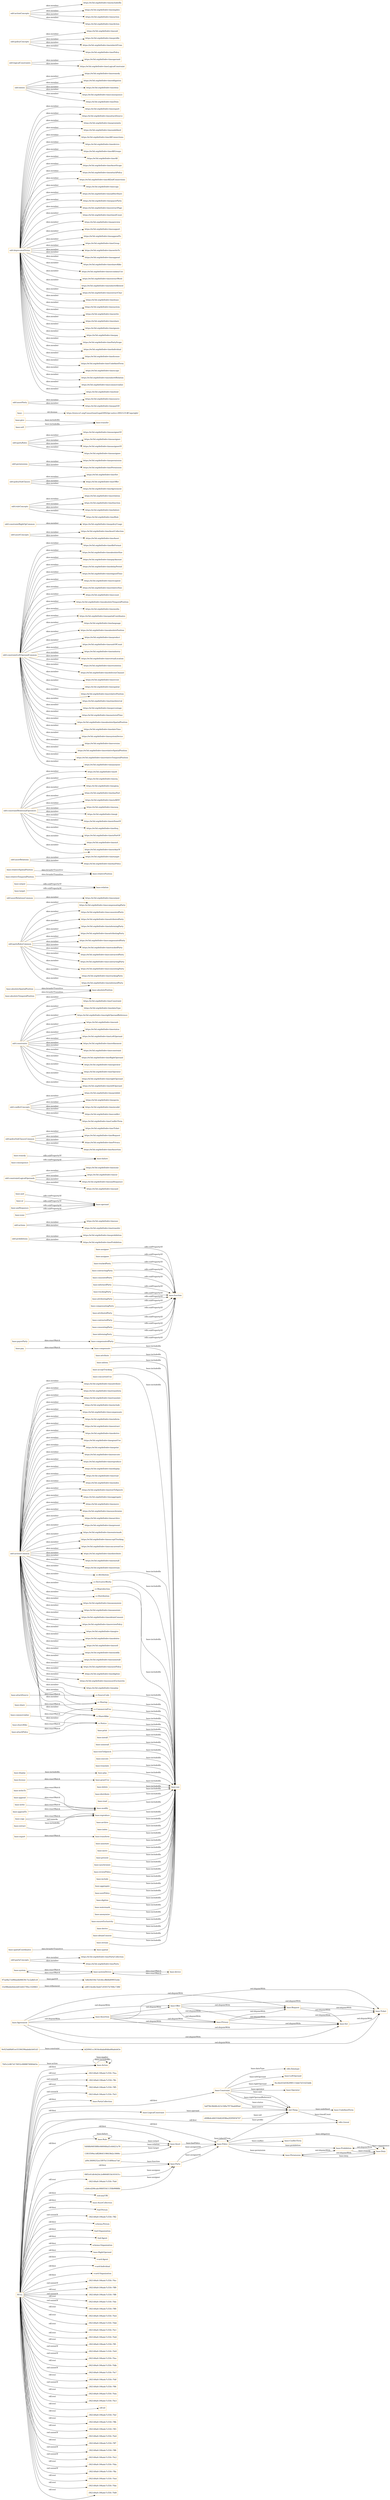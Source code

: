 digraph ar2dtool_diagram { 
rankdir=LR;
size="1501"
node [shape = rectangle, color="orange"]; "base:PartyCollection" "base:Constraint" "xsd:anyURI" "9e025dd0b81ee5536439babddcfe61d3" "base:Permission" "base:Privacy" "base:Prohibition" "54f48b94938f8c646048ad3c44421a78" "base:Asset" "base:Rule" "1381f599a1dff28645198438d2c5666c" "rdfs:Datatype" "base:AssetCollection" "08f5c61dfc6d24c2e8664853b161631c" "base:Assertion" "base:Agreement" "base:LeftOperand" "base:ConflictTerm" "foaf:Person" "base:Duty" "base:LogicalConstraint" "33e98bdde6deeb81b4437f0ec1f20663" "base:Set" "9ec4dc61b036299f111bbb7d31425ddb" "base:Action" "5d6e9d104c7efc44ccffbf4d09955ebb" "ed8514ed4e5bdd7c05937b70f4c73f6f" "base:Policy" "schema:Person" "base:Party" "foaf:Organization" "e2b6cd206cabc9f405541135fb9988fb" "97aefba7cb96da4b06639c7ec2a8d1c8" "foaf:Agent" "a09c3f499252ec5f97b1314f0feee7a6" "7fd5c2c867d176052cf688876f40dd3a" "base:UndefinedTerm" "schema:Organization" "base:Offer" "base:Operator" "base:Ticket" "bf20941cc3616e4dabd0dba48adeb43e" "base:RightOperand" "base:Request" "vcard:Agent" "vcard:Individual" "vcard:Organization" ; /*classes style*/
	"base:system" -> "base:systemDevice" [ label = "skos:exactMatch" ];
	"odrl:partyConcepts" -> "https://w3id.org/def/odre-timePartyCollection" [ label = "skos:member" ];
	"odrl:partyConcepts" -> "https://w3id.org/def/odre-timeParty" [ label = "skos:member" ];
	"base:spatialCoordinates" -> "base:spatial" [ label = "skos:broaderTransitive" ];
	"base:pay" -> "base:compensate" [ label = "skos:exactMatch" ];
	"base:compensatedParty" -> "base:function" [ label = "rdfs:subPropertyOf" ];
	"base:attribute" -> "base:use" [ label = "base:includedIn" ];
	"base:assigner" -> "base:function" [ label = "rdfs:subPropertyOf" ];
	"base:inform" -> "base:use" [ label = "base:includedIn" ];
	"base:acceptTracking" -> "base:use" [ label = "base:includedIn" ];
	"odrl:prohibitions" -> "https://w3id.org/def/odre-timeprohibition" [ label = "skos:member" ];
	"odrl:prohibitions" -> "https://w3id.org/def/odre-timeProhibition" [ label = "skos:member" ];
	"base:concurrentUse" -> "base:use" [ label = "base:includedIn" ];
	"base:assignee" -> "base:function" [ label = "rdfs:subPropertyOf" ];
	"cc:Attribution" -> "base:use" [ label = "base:includedIn" ];
	"base:Duty" -> "base:Prohibition" [ label = "owl:disjointWith" ];
	"base:Duty" -> "base:Permission" [ label = "owl:disjointWith" ];
	"base:trackedParty" -> "base:function" [ label = "rdfs:subPropertyOf" ];
	"odrl:actions" -> "https://w3id.org/def/odre-timeuse" [ label = "skos:member" ];
	"odrl:actions" -> "https://w3id.org/def/odre-timetransfer" [ label = "skos:member" ];
	"base:contractingParty" -> "base:function" [ label = "rdfs:subPropertyOf" ];
	"base:print" -> "base:use" [ label = "base:includedIn" ];
	"cc:SourceCode" -> "base:use" [ label = "base:includedIn" ];
	"base:install" -> "base:use" [ label = "base:includedIn" ];
	"base:uninstall" -> "base:use" [ label = "base:includedIn" ];
	"base:textToSpeech" -> "base:use" [ label = "base:includedIn" ];
	"base:execute" -> "base:use" [ label = "base:includedIn" ];
	"base:and" -> "base:operand" [ label = "rdfs:subPropertyOf" ];
	"base:device" -> "base:systemDevice" [ label = "skos:exactMatch" ];
	"odrl:constraintLogicalOperands" -> "https://w3id.org/def/odre-timexone" [ label = "skos:member" ];
	"odrl:constraintLogicalOperands" -> "https://w3id.org/def/odre-timeor" [ label = "skos:member" ];
	"odrl:constraintLogicalOperands" -> "https://w3id.org/def/odre-timeandSequence" [ label = "skos:member" ];
	"odrl:constraintLogicalOperands" -> "https://w3id.org/def/odre-timeand" [ label = "skos:member" ];
	"base:translate" -> "base:use" [ label = "base:includedIn" ];
	"base:play" -> "base:use" [ label = "base:includedIn" ];
	"base:license" -> "base:grantUse" [ label = "skos:exactMatch" ];
	"base:remedy" -> "base:failure" [ label = "rdfs:subPropertyOf" ];
	"odrl:policySubClassesCommon" -> "https://w3id.org/def/odre-timeTicket" [ label = "skos:member" ];
	"odrl:policySubClassesCommon" -> "https://w3id.org/def/odre-timeRequest" [ label = "skos:member" ];
	"odrl:policySubClassesCommon" -> "https://w3id.org/def/odre-timePrivacy" [ label = "skos:member" ];
	"odrl:policySubClassesCommon" -> "https://w3id.org/def/odre-timeAssertion" [ label = "skos:member" ];
	"odrl:conflictConcepts" -> "https://w3id.org/def/odre-timeprohibit" [ label = "skos:member" ];
	"odrl:conflictConcepts" -> "https://w3id.org/def/odre-timeperm" [ label = "skos:member" ];
	"odrl:conflictConcepts" -> "https://w3id.org/def/odre-timeinvalid" [ label = "skos:member" ];
	"odrl:conflictConcepts" -> "https://w3id.org/def/odre-timeconflict" [ label = "skos:member" ];
	"odrl:conflictConcepts" -> "https://w3id.org/def/odre-timeConflictTerm" [ label = "skos:member" ];
	"base:delete" -> "base:use" [ label = "base:includedIn" ];
	"odrl:constraints" -> "https://w3id.org/def/odre-timeConstraint" [ label = "skos:member" ];
	"odrl:constraints" -> "https://w3id.org/def/odre-timedataType" [ label = "skos:member" ];
	"odrl:constraints" -> "https://w3id.org/def/odre-timerightOperandReference" [ label = "skos:member" ];
	"odrl:constraints" -> "https://w3id.org/def/odre-timeunit" [ label = "skos:member" ];
	"odrl:constraints" -> "https://w3id.org/def/odre-timestatus" [ label = "skos:member" ];
	"odrl:constraints" -> "https://w3id.org/def/odre-timeLeftOperand" [ label = "skos:member" ];
	"odrl:constraints" -> "https://w3id.org/def/odre-timerefinement" [ label = "skos:member" ];
	"odrl:constraints" -> "https://w3id.org/def/odre-timeconstraint" [ label = "skos:member" ];
	"odrl:constraints" -> "https://w3id.org/def/odre-timeRightOperand" [ label = "skos:member" ];
	"odrl:constraints" -> "https://w3id.org/def/odre-timeoperator" [ label = "skos:member" ];
	"odrl:constraints" -> "https://w3id.org/def/odre-timeOperator" [ label = "skos:member" ];
	"odrl:constraints" -> "https://w3id.org/def/odre-timerightOperand" [ label = "skos:member" ];
	"odrl:constraints" -> "https://w3id.org/def/odre-timeleftOperand" [ label = "skos:member" ];
	"base:consentedParty" -> "base:function" [ label = "rdfs:subPropertyOf" ];
	"base:absoluteSpatialPosition" -> "base:absolutePosition" [ label = "skos:broaderTransitive" ];
	"odrl:partyRolesCommon" -> "https://w3id.org/def/odre-timecompensatingParty" [ label = "skos:member" ];
	"odrl:partyRolesCommon" -> "https://w3id.org/def/odre-timeconsentedParty" [ label = "skos:member" ];
	"odrl:partyRolesCommon" -> "https://w3id.org/def/odre-timeattributedParty" [ label = "skos:member" ];
	"odrl:partyRolesCommon" -> "https://w3id.org/def/odre-timeinformingParty" [ label = "skos:member" ];
	"odrl:partyRolesCommon" -> "https://w3id.org/def/odre-timeattributingParty" [ label = "skos:member" ];
	"odrl:partyRolesCommon" -> "https://w3id.org/def/odre-timecompensatedParty" [ label = "skos:member" ];
	"odrl:partyRolesCommon" -> "https://w3id.org/def/odre-timetrackedParty" [ label = "skos:member" ];
	"odrl:partyRolesCommon" -> "https://w3id.org/def/odre-timecontractedParty" [ label = "skos:member" ];
	"odrl:partyRolesCommon" -> "https://w3id.org/def/odre-timecontractingParty" [ label = "skos:member" ];
	"odrl:partyRolesCommon" -> "https://w3id.org/def/odre-timeconsentingParty" [ label = "skos:member" ];
	"odrl:partyRolesCommon" -> "https://w3id.org/def/odre-timetrackingParty" [ label = "skos:member" ];
	"odrl:partyRolesCommon" -> "https://w3id.org/def/odre-timeinformedParty" [ label = "skos:member" ];
	"base:distribute" -> "base:use" [ label = "base:includedIn" ];
	"base:read" -> "base:use" [ label = "base:includedIn" ];
	"base:write" -> "base:modify" [ label = "skos:exactMatch" ];
	"base:attachSource" -> "cc:SourceCode" [ label = "skos:exactMatch" ];
	"odrl:assetRelationsCommon" -> "https://w3id.org/def/odre-timeoutput" [ label = "skos:member" ];
	"base:reproduce" -> "base:use" [ label = "base:includedIn" ];
	"base:output" -> "base:relation" [ label = "rdfs:subPropertyOf" ];
	"base:Offer" -> "base:Ticket" [ label = "owl:disjointWith" ];
	"base:Offer" -> "base:Privacy" [ label = "owl:disjointWith" ];
	"base:Offer" -> "base:Request" [ label = "owl:disjointWith" ];
	"base:Offer" -> "base:Set" [ label = "owl:disjointWith" ];
	"base:relativeSpatialPosition" -> "base:relativePosition" [ label = "skos:broaderTransitive" ];
	"odrl:assetRelations" -> "https://w3id.org/def/odre-timetarget" [ label = "skos:member" ];
	"odrl:assetRelations" -> "https://w3id.org/def/odre-timehasPolicy" [ label = "skos:member" ];
	"odrl:constraintRelationalOperators" -> "https://w3id.org/def/odre-timelt" [ label = "skos:member" ];
	"odrl:constraintRelationalOperators" -> "https://w3id.org/def/odre-timeeq" [ label = "skos:member" ];
	"odrl:constraintRelationalOperators" -> "https://w3id.org/def/odre-timegteq" [ label = "skos:member" ];
	"odrl:constraintRelationalOperators" -> "https://w3id.org/def/odre-timehasPart" [ label = "skos:member" ];
	"odrl:constraintRelationalOperators" -> "https://w3id.org/def/odre-timeisAllOf" [ label = "skos:member" ];
	"odrl:constraintRelationalOperators" -> "https://w3id.org/def/odre-timeneq" [ label = "skos:member" ];
	"odrl:constraintRelationalOperators" -> "https://w3id.org/def/odre-timegt" [ label = "skos:member" ];
	"odrl:constraintRelationalOperators" -> "https://w3id.org/def/odre-timeisNoneOf" [ label = "skos:member" ];
	"odrl:constraintRelationalOperators" -> "https://w3id.org/def/odre-timelteq" [ label = "skos:member" ];
	"odrl:constraintRelationalOperators" -> "https://w3id.org/def/odre-timeisPartOf" [ label = "skos:member" ];
	"odrl:constraintRelationalOperators" -> "https://w3id.org/def/odre-timeisA" [ label = "skos:member" ];
	"odrl:constraintRelationalOperators" -> "https://w3id.org/def/odre-timeisAnyOf" [ label = "skos:member" ];
	"base:informedParty" -> "base:function" [ label = "rdfs:subPropertyOf" ];
	"base:compensate" -> "base:use" [ label = "base:includedIn" ];
	"odrl:constraintLeftOperandCommon" -> "https://w3id.org/def/odre-timefileFormat" [ label = "skos:member" ];
	"odrl:constraintLeftOperandCommon" -> "https://w3id.org/def/odre-timeabsoluteSize" [ label = "skos:member" ];
	"odrl:constraintLeftOperandCommon" -> "https://w3id.org/def/odre-timepayAmount" [ label = "skos:member" ];
	"odrl:constraintLeftOperandCommon" -> "https://w3id.org/def/odre-timedelayPeriod" [ label = "skos:member" ];
	"odrl:constraintLeftOperandCommon" -> "https://w3id.org/def/odre-timeelapsedTime" [ label = "skos:member" ];
	"odrl:constraintLeftOperandCommon" -> "https://w3id.org/def/odre-timerecipient" [ label = "skos:member" ];
	"odrl:constraintLeftOperandCommon" -> "https://w3id.org/def/odre-timerelativeSize" [ label = "skos:member" ];
	"odrl:constraintLeftOperandCommon" -> "https://w3id.org/def/odre-timecount" [ label = "skos:member" ];
	"odrl:constraintLeftOperandCommon" -> "https://w3id.org/def/odre-timeabsoluteTemporalPosition" [ label = "skos:member" ];
	"odrl:constraintLeftOperandCommon" -> "https://w3id.org/def/odre-timemedia" [ label = "skos:member" ];
	"odrl:constraintLeftOperandCommon" -> "https://w3id.org/def/odre-timespatialCoordinates" [ label = "skos:member" ];
	"odrl:constraintLeftOperandCommon" -> "https://w3id.org/def/odre-timelanguage" [ label = "skos:member" ];
	"odrl:constraintLeftOperandCommon" -> "https://w3id.org/def/odre-timeabsolutePosition" [ label = "skos:member" ];
	"odrl:constraintLeftOperandCommon" -> "https://w3id.org/def/odre-timeproduct" [ label = "skos:member" ];
	"odrl:constraintLeftOperandCommon" -> "https://w3id.org/def/odre-timeunitOfCount" [ label = "skos:member" ];
	"odrl:constraintLeftOperandCommon" -> "https://w3id.org/def/odre-timeindustry" [ label = "skos:member" ];
	"odrl:constraintLeftOperandCommon" -> "https://w3id.org/def/odre-timevirtualLocation" [ label = "skos:member" ];
	"odrl:constraintLeftOperandCommon" -> "https://w3id.org/def/odre-timeresolution" [ label = "skos:member" ];
	"odrl:constraintLeftOperandCommon" -> "https://w3id.org/def/odre-timedeliveryChannel" [ label = "skos:member" ];
	"odrl:constraintLeftOperandCommon" -> "https://w3id.org/def/odre-timeevent" [ label = "skos:member" ];
	"odrl:constraintLeftOperandCommon" -> "https://w3id.org/def/odre-timespatial" [ label = "skos:member" ];
	"odrl:constraintLeftOperandCommon" -> "https://w3id.org/def/odre-timerelativePosition" [ label = "skos:member" ];
	"odrl:constraintLeftOperandCommon" -> "https://w3id.org/def/odre-timetimeInterval" [ label = "skos:member" ];
	"odrl:constraintLeftOperandCommon" -> "https://w3id.org/def/odre-timepercentage" [ label = "skos:member" ];
	"odrl:constraintLeftOperandCommon" -> "https://w3id.org/def/odre-timemeteredTime" [ label = "skos:member" ];
	"odrl:constraintLeftOperandCommon" -> "https://w3id.org/def/odre-timeabsoluteSpatialPosition" [ label = "skos:member" ];
	"odrl:constraintLeftOperandCommon" -> "https://w3id.org/def/odre-timedateTime" [ label = "skos:member" ];
	"odrl:constraintLeftOperandCommon" -> "https://w3id.org/def/odre-timesystemDevice" [ label = "skos:member" ];
	"odrl:constraintLeftOperandCommon" -> "https://w3id.org/def/odre-timeversion" [ label = "skos:member" ];
	"odrl:constraintLeftOperandCommon" -> "https://w3id.org/def/odre-timerelativeSpatialPosition" [ label = "skos:member" ];
	"odrl:constraintLeftOperandCommon" -> "https://w3id.org/def/odre-timerelativeTemporalPosition" [ label = "skos:member" ];
	"odrl:constraintLeftOperandCommon" -> "https://w3id.org/def/odre-timepurpose" [ label = "skos:member" ];
	"base:Assertion" -> "base:Set" [ label = "owl:disjointWith" ];
	"base:Assertion" -> "base:Request" [ label = "owl:disjointWith" ];
	"base:Assertion" -> "base:Offer" [ label = "owl:disjointWith" ];
	"base:Assertion" -> "base:Privacy" [ label = "owl:disjointWith" ];
	"base:Assertion" -> "base:Ticket" [ label = "owl:disjointWith" ];
	"odrl:assetConcepts" -> "https://w3id.org/def/odre-timeAssetCollection" [ label = "skos:member" ];
	"odrl:assetConcepts" -> "https://w3id.org/def/odre-timeAsset" [ label = "skos:member" ];
	"base:archive" -> "base:use" [ label = "base:includedIn" ];
	"base:share" -> "cc:Sharing" [ label = "skos:exactMatch" ];
	"cc:DerivativeWorks" -> "base:use" [ label = "base:includedIn" ];
	"odrl:constraintRightOpCommon" -> "https://w3id.org/def/odre-timepolicyUsage" [ label = "skos:member" ];
	"cc:CommercialUse" -> "base:use" [ label = "base:includedIn" ];
	"odrl:ruleConcepts" -> "https://w3id.org/def/odre-timerelation" [ label = "skos:member" ];
	"odrl:ruleConcepts" -> "https://w3id.org/def/odre-timefunction" [ label = "skos:member" ];
	"odrl:ruleConcepts" -> "https://w3id.org/def/odre-timefailure" [ label = "skos:member" ];
	"odrl:ruleConcepts" -> "https://w3id.org/def/odre-timeRule" [ label = "skos:member" ];
	"odrl:policySubClasses" -> "https://w3id.org/def/odre-timeSet" [ label = "skos:member" ];
	"odrl:policySubClasses" -> "https://w3id.org/def/odre-timeOffer" [ label = "skos:member" ];
	"odrl:policySubClasses" -> "https://w3id.org/def/odre-timeAgreement" [ label = "skos:member" ];
	"base:index" -> "base:use" [ label = "base:includedIn" ];
	"base:trackingParty" -> "base:function" [ label = "rdfs:subPropertyOf" ];
	"base:transform" -> "base:use" [ label = "base:includedIn" ];
	"base:attributingParty" -> "base:function" [ label = "rdfs:subPropertyOf" ];
	"base:payeeParty" -> "base:compensatedParty" [ label = "skos:exactMatch" ];
	"base:grantUse" -> "base:use" [ label = "base:includedIn" ];
	"odrl:permissions" -> "https://w3id.org/def/odre-timepermission" [ label = "skos:member" ];
	"odrl:permissions" -> "https://w3id.org/def/odre-timePermission" [ label = "skos:member" ];
	"base:systemDevice" -> "base:system" [ label = "skos:exactMatch" ];
	"base:systemDevice" -> "base:device" [ label = "skos:exactMatch" ];
	"cc:Reproduction" -> "base:use" [ label = "base:includedIn" ];
	"odrl:partyRoles" -> "https://w3id.org/def/odre-timeassignerOf" [ label = "skos:member" ];
	"odrl:partyRoles" -> "https://w3id.org/def/odre-timeassigner" [ label = "skos:member" ];
	"odrl:partyRoles" -> "https://w3id.org/def/odre-timeassigneeOf" [ label = "skos:member" ];
	"odrl:partyRoles" -> "https://w3id.org/def/odre-timeassignee" [ label = "skos:member" ];
	"base:give" -> "base:transfer" [ label = "base:includedIn" ];
	"cc:Distribution" -> "base:use" [ label = "base:includedIn" ];
	"base:relativeTemporalPosition" -> "base:relativePosition" [ label = "skos:broaderTransitive" ];
	"base:" -> "https://www.w3.org/Consortium/Legal/2002/ipr-notice-20021231#Copyright/" [ label = "dct:license" ];
	"base:compensatingParty" -> "base:function" [ label = "rdfs:subPropertyOf" ];
	"base:annotate" -> "base:use" [ label = "base:includedIn" ];
	"cc:ShareAlike" -> "base:use" [ label = "base:includedIn" ];
	"base:appendTo" -> "base:modify" [ label = "skos:exactMatch" ];
	"base:move" -> "base:use" [ label = "base:includedIn" ];
	"base:display" -> "base:play" [ label = "base:includedIn" ];
	"base:present" -> "base:use" [ label = "base:includedIn" ];
	"odrl:assetParty" -> "https://w3id.org/def/odre-timesource" [ label = "skos:member" ];
	"odrl:assetParty" -> "https://w3id.org/def/odre-timepartOf" [ label = "skos:member" ];
	"odrl:deprecatedTerms" -> "https://w3id.org/def/odre-timeexport" [ label = "skos:member" ];
	"odrl:deprecatedTerms" -> "https://w3id.org/def/odre-timeattachSource" [ label = "skos:member" ];
	"odrl:deprecatedTerms" -> "https://w3id.org/def/odre-timeproximity" [ label = "skos:member" ];
	"odrl:deprecatedTerms" -> "https://w3id.org/def/odre-timeundefined" [ label = "skos:member" ];
	"odrl:deprecatedTerms" -> "https://w3id.org/def/odre-timeAllConnections" [ label = "skos:member" ];
	"odrl:deprecatedTerms" -> "https://w3id.org/def/odre-timedevice" [ label = "skos:member" ];
	"odrl:deprecatedTerms" -> "https://w3id.org/def/odre-timeAllGroups" [ label = "skos:member" ];
	"odrl:deprecatedTerms" -> "https://w3id.org/def/odre-timeAll" [ label = "skos:member" ];
	"odrl:deprecatedTerms" -> "https://w3id.org/def/odre-timeAssetScope" [ label = "skos:member" ];
	"odrl:deprecatedTerms" -> "https://w3id.org/def/odre-timeattachPolicy" [ label = "skos:member" ];
	"odrl:deprecatedTerms" -> "https://w3id.org/def/odre-timeAll2ndConnections" [ label = "skos:member" ];
	"odrl:deprecatedTerms" -> "https://w3id.org/def/odre-timecopy" [ label = "skos:member" ];
	"odrl:deprecatedTerms" -> "https://w3id.org/def/odre-timeadHocShare" [ label = "skos:member" ];
	"odrl:deprecatedTerms" -> "https://w3id.org/def/odre-timepayeeParty" [ label = "skos:member" ];
	"odrl:deprecatedTerms" -> "https://w3id.org/def/odre-timeextractPage" [ label = "skos:member" ];
	"odrl:deprecatedTerms" -> "https://w3id.org/def/odre-timetimedCount" [ label = "skos:member" ];
	"odrl:deprecatedTerms" -> "https://w3id.org/def/odre-timepreview" [ label = "skos:member" ];
	"odrl:deprecatedTerms" -> "https://w3id.org/def/odre-timesupport" [ label = "skos:member" ];
	"odrl:deprecatedTerms" -> "https://w3id.org/def/odre-timeappendTo" [ label = "skos:member" ];
	"odrl:deprecatedTerms" -> "https://w3id.org/def/odre-timeGroup" [ label = "skos:member" ];
	"odrl:deprecatedTerms" -> "https://w3id.org/def/odre-timewriteTo" [ label = "skos:member" ];
	"odrl:deprecatedTerms" -> "https://w3id.org/def/odre-timeappend" [ label = "skos:member" ];
	"odrl:deprecatedTerms" -> "https://w3id.org/def/odre-timeshareAlike" [ label = "skos:member" ];
	"odrl:deprecatedTerms" -> "https://w3id.org/def/odre-timesecondaryUse" [ label = "skos:member" ];
	"odrl:deprecatedTerms" -> "https://w3id.org/def/odre-timeextractWord" [ label = "skos:member" ];
	"odrl:deprecatedTerms" -> "https://w3id.org/def/odre-timeinheritAllowed" [ label = "skos:member" ];
	"odrl:deprecatedTerms" -> "https://w3id.org/def/odre-timeextractChar" [ label = "skos:member" ];
	"odrl:deprecatedTerms" -> "https://w3id.org/def/odre-timelease" [ label = "skos:member" ];
	"odrl:deprecatedTerms" -> "https://w3id.org/def/odre-timesystem" [ label = "skos:member" ];
	"odrl:deprecatedTerms" -> "https://w3id.org/def/odre-timewrite" [ label = "skos:member" ];
	"odrl:deprecatedTerms" -> "https://w3id.org/def/odre-timeshare" [ label = "skos:member" ];
	"odrl:deprecatedTerms" -> "https://w3id.org/def/odre-timeignore" [ label = "skos:member" ];
	"odrl:deprecatedTerms" -> "https://w3id.org/def/odre-timepay" [ label = "skos:member" ];
	"odrl:deprecatedTerms" -> "https://w3id.org/def/odre-timePartyScope" [ label = "skos:member" ];
	"odrl:deprecatedTerms" -> "https://w3id.org/def/odre-timeIndividual" [ label = "skos:member" ];
	"odrl:deprecatedTerms" -> "https://w3id.org/def/odre-timelicense" [ label = "skos:member" ];
	"odrl:deprecatedTerms" -> "https://w3id.org/def/odre-timeUndefinedTerm" [ label = "skos:member" ];
	"odrl:deprecatedTerms" -> "https://w3id.org/def/odre-timescope" [ label = "skos:member" ];
	"odrl:deprecatedTerms" -> "https://w3id.org/def/odre-timeinheritRelation" [ label = "skos:member" ];
	"odrl:deprecatedTerms" -> "https://w3id.org/def/odre-timecommercialize" [ label = "skos:member" ];
	"odrl:deprecatedTerms" -> "https://w3id.org/def/odre-timelend" [ label = "skos:member" ];
	"base:synchronize" -> "base:use" [ label = "base:includedIn" ];
	"base:modify" -> "base:use" [ label = "base:includedIn" ];
	"base:reviewPolicy" -> "base:use" [ label = "base:includedIn" ];
	"base:or" -> "base:operand" [ label = "rdfs:subPropertyOf" ];
	"cc:Notice" -> "base:use" [ label = "base:includedIn" ];
	"base:include" -> "base:use" [ label = "base:includedIn" ];
	"base:Privacy" -> "base:Ticket" [ label = "owl:disjointWith" ];
	"base:Privacy" -> "base:Request" [ label = "owl:disjointWith" ];
	"base:Privacy" -> "base:Set" [ label = "owl:disjointWith" ];
	"odrl:duties" -> "https://w3id.org/def/odre-timeremedy" [ label = "skos:member" ];
	"odrl:duties" -> "https://w3id.org/def/odre-timeobligation" [ label = "skos:member" ];
	"odrl:duties" -> "https://w3id.org/def/odre-timeduty" [ label = "skos:member" ];
	"odrl:duties" -> "https://w3id.org/def/odre-timeconsequence" [ label = "skos:member" ];
	"odrl:duties" -> "https://w3id.org/def/odre-timeDuty" [ label = "skos:member" ];
	"base:absoluteTemporalPosition" -> "base:absolutePosition" [ label = "skos:broaderTransitive" ];
	"base:aggregate" -> "base:use" [ label = "base:includedIn" ];
	"odrl:logicalConstraints" -> "https://w3id.org/def/odre-timeoperand" [ label = "skos:member" ];
	"odrl:logicalConstraints" -> "https://w3id.org/def/odre-timeLogicalConstraint" [ label = "skos:member" ];
	"base:Set" -> "base:Ticket" [ label = "owl:disjointWith" ];
	"base:writeTo" -> "base:modify" [ label = "skos:exactMatch" ];
	"base:attributedParty" -> "base:function" [ label = "rdfs:subPropertyOf" ];
	"base:andSequence" -> "base:operand" [ label = "rdfs:subPropertyOf" ];
	"odrl:actionsCommon" -> "https://w3id.org/def/odre-timeanonymize" [ label = "skos:member" ];
	"odrl:actionsCommon" -> "cc:DerivativeWorks" [ label = "skos:member" ];
	"odrl:actionsCommon" -> "https://w3id.org/def/odre-timeannotate" [ label = "skos:member" ];
	"odrl:actionsCommon" -> "https://w3id.org/def/odre-timeobtainConsent" [ label = "skos:member" ];
	"odrl:actionsCommon" -> "cc:Sharing" [ label = "skos:member" ];
	"odrl:actionsCommon" -> "cc:Notice" [ label = "skos:member" ];
	"odrl:actionsCommon" -> "https://w3id.org/def/odre-timereviewPolicy" [ label = "skos:member" ];
	"odrl:actionsCommon" -> "cc:Distribution" [ label = "skos:member" ];
	"odrl:actionsCommon" -> "https://w3id.org/def/odre-timegive" [ label = "skos:member" ];
	"odrl:actionsCommon" -> "https://w3id.org/def/odre-timedelete" [ label = "skos:member" ];
	"odrl:actionsCommon" -> "https://w3id.org/def/odre-timesell" [ label = "skos:member" ];
	"odrl:actionsCommon" -> "https://w3id.org/def/odre-timemodify" [ label = "skos:member" ];
	"odrl:actionsCommon" -> "https://w3id.org/def/odre-timeuninstall" [ label = "skos:member" ];
	"odrl:actionsCommon" -> "cc:SourceCode" [ label = "skos:member" ];
	"odrl:actionsCommon" -> "https://w3id.org/def/odre-timenextPolicy" [ label = "skos:member" ];
	"odrl:actionsCommon" -> "https://w3id.org/def/odre-timedigitize" [ label = "skos:member" ];
	"odrl:actionsCommon" -> "https://w3id.org/def/odre-timeensureExclusivity" [ label = "skos:member" ];
	"odrl:actionsCommon" -> "https://w3id.org/def/odre-timeplay" [ label = "skos:member" ];
	"odrl:actionsCommon" -> "https://w3id.org/def/odre-timeattribute" [ label = "skos:member" ];
	"odrl:actionsCommon" -> "https://w3id.org/def/odre-timetransform" [ label = "skos:member" ];
	"odrl:actionsCommon" -> "https://w3id.org/def/odre-timetranslate" [ label = "skos:member" ];
	"odrl:actionsCommon" -> "https://w3id.org/def/odre-timeinclude" [ label = "skos:member" ];
	"odrl:actionsCommon" -> "cc:Attribution" [ label = "skos:member" ];
	"odrl:actionsCommon" -> "https://w3id.org/def/odre-timecompensate" [ label = "skos:member" ];
	"odrl:actionsCommon" -> "https://w3id.org/def/odre-timeinform" [ label = "skos:member" ];
	"odrl:actionsCommon" -> "cc:Reproduction" [ label = "skos:member" ];
	"odrl:actionsCommon" -> "https://w3id.org/def/odre-timeextract" [ label = "skos:member" ];
	"odrl:actionsCommon" -> "https://w3id.org/def/odre-timederive" [ label = "skos:member" ];
	"odrl:actionsCommon" -> "https://w3id.org/def/odre-timegrantUse" [ label = "skos:member" ];
	"odrl:actionsCommon" -> "cc:CommercialUse" [ label = "skos:member" ];
	"odrl:actionsCommon" -> "https://w3id.org/def/odre-timeprint" [ label = "skos:member" ];
	"odrl:actionsCommon" -> "https://w3id.org/def/odre-timeexecute" [ label = "skos:member" ];
	"odrl:actionsCommon" -> "https://w3id.org/def/odre-timereproduce" [ label = "skos:member" ];
	"odrl:actionsCommon" -> "https://w3id.org/def/odre-timedisplay" [ label = "skos:member" ];
	"odrl:actionsCommon" -> "https://w3id.org/def/odre-timeread" [ label = "skos:member" ];
	"odrl:actionsCommon" -> "https://w3id.org/def/odre-timeindex" [ label = "skos:member" ];
	"odrl:actionsCommon" -> "https://w3id.org/def/odre-timetextToSpeech" [ label = "skos:member" ];
	"odrl:actionsCommon" -> "https://w3id.org/def/odre-timeaggregate" [ label = "skos:member" ];
	"odrl:actionsCommon" -> "https://w3id.org/def/odre-timemove" [ label = "skos:member" ];
	"odrl:actionsCommon" -> "https://w3id.org/def/odre-timesynchronize" [ label = "skos:member" ];
	"odrl:actionsCommon" -> "https://w3id.org/def/odre-timearchive" [ label = "skos:member" ];
	"odrl:actionsCommon" -> "cc:ShareAlike" [ label = "skos:member" ];
	"odrl:actionsCommon" -> "https://w3id.org/def/odre-timepresent" [ label = "skos:member" ];
	"odrl:actionsCommon" -> "https://w3id.org/def/odre-timewatermark" [ label = "skos:member" ];
	"odrl:actionsCommon" -> "https://w3id.org/def/odre-timeacceptTracking" [ label = "skos:member" ];
	"odrl:actionsCommon" -> "https://w3id.org/def/odre-timeconcurrentUse" [ label = "skos:member" ];
	"odrl:actionsCommon" -> "https://w3id.org/def/odre-timedistribute" [ label = "skos:member" ];
	"odrl:actionsCommon" -> "https://w3id.org/def/odre-timeinstall" [ label = "skos:member" ];
	"odrl:actionsCommon" -> "https://w3id.org/def/odre-timestream" [ label = "skos:member" ];
	"base:nextPolicy" -> "base:use" [ label = "base:includedIn" ];
	"base:Request" -> "base:Set" [ label = "owl:disjointWith" ];
	"base:Request" -> "base:Ticket" [ label = "owl:disjointWith" ];
	"base:Permission" -> "base:Prohibition" [ label = "owl:disjointWith" ];
	"base:export" -> "base:transform" [ label = "skos:exactMatch" ];
	"NULL" -> "-392149a9:190a4e7c550:-7fec" [ label = "owl:unionOf" ];
	"NULL" -> "foaf:Person" [ label = "rdf:first" ];
	"NULL" -> "-392149a9:190a4e7c550:-7ff9" [ label = "rdf:rest" ];
	"NULL" -> "-392149a9:190a4e7c550:-7ff8" [ label = "owl:unionOf" ];
	"NULL" -> "-392149a9:190a4e7c550:-7fdc" [ label = "rdf:rest" ];
	"NULL" -> "foaf:Organization" [ label = "rdf:first" ];
	"NULL" -> "-392149a9:190a4e7c550:-7ff0" [ label = "owl:unionOf" ];
	"NULL" -> "vcard:Individual" [ label = "rdf:first" ];
	"NULL" -> "base:Constraint" [ label = "rdf:first" ];
	"NULL" -> "-392149a9:190a4e7c550:-7fe4" [ label = "rdf:rest" ];
	"NULL" -> "-392149a9:190a4e7c550:-7fdd" [ label = "rdf:rest" ];
	"NULL" -> "base:PartyCollection" [ label = "rdf:first" ];
	"NULL" -> "-392149a9:190a4e7c550:-7fe1" [ label = "rdf:rest" ];
	"NULL" -> "schema:Organization" [ label = "rdf:first" ];
	"NULL" -> "xsd:anyURI" [ label = "rdf:first" ];
	"NULL" -> "-392149a9:190a4e7c550:-7fe8" [ label = "rdf:rest" ];
	"NULL" -> "-392149a9:190a4e7c550:-7ff1" [ label = "rdf:rest" ];
	"NULL" -> "schema:Person" [ label = "rdf:first" ];
	"NULL" -> "-392149a9:190a4e7c550:-7fe9" [ label = "owl:unionOf" ];
	"NULL" -> "foaf:Agent" [ label = "rdf:first" ];
	"NULL" -> "-392149a9:190a4e7c550:-7fee" [ label = "owl:unionOf" ];
	"NULL" -> "base:LogicalConstraint" [ label = "rdf:first" ];
	"NULL" -> "-392149a9:190a4e7c550:-7fdb" [ label = "rdf:rest" ];
	"NULL" -> "base:Policy" [ label = "rdf:first" ];
	"NULL" -> "-392149a9:190a4e7c550:-7fe7" [ label = "owl:unionOf" ];
	"NULL" -> "-392149a9:190a4e7c550:-7fdf" [ label = "rdf:rest" ];
	"NULL" -> "-392149a9:190a4e7c550:-7ff4" [ label = "owl:unionOf" ];
	"NULL" -> "-392149a9:190a4e7c550:-7feb" [ label = "rdf:rest" ];
	"NULL" -> "-392149a9:190a4e7c550:-7fe3" [ label = "rdf:rest" ];
	"NULL" -> "rdf:nil" [ label = "rdf:rest" ];
	"NULL" -> "base:RightOperand" [ label = "rdf:first" ];
	"NULL" -> "-392149a9:190a4e7c550:-7fef" [ label = "rdf:rest" ];
	"NULL" -> "-392149a9:190a4e7c550:-7ffb" [ label = "rdf:rest" ];
	"NULL" -> "-392149a9:190a4e7c550:-7ff3" [ label = "rdf:rest" ];
	"NULL" -> "rdfs:Literal" [ label = "rdf:first" ];
	"NULL" -> "vcard:Agent" [ label = "rdf:first" ];
	"NULL" -> "-392149a9:190a4e7c550:-7fe0" [ label = "owl:unionOf" ];
	"NULL" -> "base:Action" [ label = "rdf:first" ];
	"NULL" -> "-392149a9:190a4e7c550:-7ff7" [ label = "rdf:rest" ];
	"NULL" -> "-392149a9:190a4e7c550:-7ff6" [ label = "owl:unionOf" ];
	"NULL" -> "-392149a9:190a4e7c550:-7fe2" [ label = "owl:unionOf" ];
	"NULL" -> "-392149a9:190a4e7c550:-7fda" [ label = "rdf:rest" ];
	"NULL" -> "-392149a9:190a4e7c550:-7ffa" [ label = "owl:unionOf" ];
	"NULL" -> "base:Party" [ label = "rdf:first" ];
	"NULL" -> "-392149a9:190a4e7c550:-7fed" [ label = "rdf:rest" ];
	"NULL" -> "-392149a9:190a4e7c550:-7fde" [ label = "rdf:rest" ];
	"NULL" -> "-392149a9:190a4e7c550:-7fd9" [ label = "rdf:rest" ];
	"NULL" -> "base:Rule" [ label = "rdf:first" ];
	"NULL" -> "-392149a9:190a4e7c550:-7fea" [ label = "rdf:rest" ];
	"NULL" -> "-392149a9:190a4e7c550:-7ffc" [ label = "owl:unionOf" ];
	"NULL" -> "base:AssetCollection" [ label = "rdf:first" ];
	"NULL" -> "-392149a9:190a4e7c550:-7ff5" [ label = "rdf:rest" ];
	"NULL" -> "base:Asset" [ label = "rdf:first" ];
	"NULL" -> "-392149a9:190a4e7c550:-7fe5" [ label = "owl:unionOf" ];
	"NULL" -> "vcard:Organization" [ label = "rdf:first" ];
	"NULL" -> "-392149a9:190a4e7c550:-7fe6" [ label = "rdf:rest" ];
	"NULL" -> "-392149a9:190a4e7c550:-7ff2" [ label = "owl:unionOf" ];
	"base:consequence" -> "base:failure" [ label = "rdfs:subPropertyOf" ];
	"base:xone" -> "base:operand" [ label = "rdfs:subPropertyOf" ];
	"base:digitize" -> "base:use" [ label = "base:includedIn" ];
	"base:commercialize" -> "cc:CommercialUse" [ label = "skos:exactMatch" ];
	"odrl:policyConcepts" -> "https://w3id.org/def/odre-timeuid" [ label = "skos:member" ];
	"odrl:policyConcepts" -> "https://w3id.org/def/odre-timeprofile" [ label = "skos:member" ];
	"odrl:policyConcepts" -> "https://w3id.org/def/odre-timeinheritFrom" [ label = "skos:member" ];
	"odrl:policyConcepts" -> "https://w3id.org/def/odre-timePolicy" [ label = "skos:member" ];
	"base:Agreement" -> "base:Ticket" [ label = "owl:disjointWith" ];
	"base:Agreement" -> "base:Set" [ label = "owl:disjointWith" ];
	"base:Agreement" -> "base:Offer" [ label = "owl:disjointWith" ];
	"base:Agreement" -> "base:Request" [ label = "owl:disjointWith" ];
	"base:Agreement" -> "base:Assertion" [ label = "owl:disjointWith" ];
	"base:Agreement" -> "base:Privacy" [ label = "owl:disjointWith" ];
	"base:watermark" -> "base:use" [ label = "base:includedIn" ];
	"base:target" -> "base:relation" [ label = "rdfs:subPropertyOf" ];
	"base:contractedParty" -> "base:function" [ label = "rdfs:subPropertyOf" ];
	"base:consentingParty" -> "base:function" [ label = "rdfs:subPropertyOf" ];
	"base:anonymize" -> "base:use" [ label = "base:includedIn" ];
	"base:informingParty" -> "base:function" [ label = "rdfs:subPropertyOf" ];
	"base:ensureExclusivity" -> "base:use" [ label = "base:includedIn" ];
	"base:copy" -> "base:reproduce" [ label = "skos:exactMatch" ];
	"base:copy" -> "base:reproduce" [ label = "owl:sameAs" ];
	"cc:Sharing" -> "base:use" [ label = "base:includedIn" ];
	"base:shareAlike" -> "cc:ShareAlike" [ label = "skos:exactMatch" ];
	"base:derive" -> "base:use" [ label = "base:includedIn" ];
	"base:attachPolicy" -> "cc:Notice" [ label = "skos:exactMatch" ];
	"odrl:actionConcepts" -> "https://w3id.org/def/odre-timeincludedIn" [ label = "skos:member" ];
	"odrl:actionConcepts" -> "https://w3id.org/def/odre-timeimplies" [ label = "skos:member" ];
	"odrl:actionConcepts" -> "https://w3id.org/def/odre-timeaction" [ label = "skos:member" ];
	"odrl:actionConcepts" -> "https://w3id.org/def/odre-timeAction" [ label = "skos:member" ];
	"base:extract" -> "base:reproduce" [ label = "base:includedIn" ];
	"base:obtainConsent" -> "base:use" [ label = "base:includedIn" ];
	"base:sell" -> "base:transfer" [ label = "base:includedIn" ];
	"base:stream" -> "base:use" [ label = "base:includedIn" ];
	"base:append" -> "base:modify" [ label = "skos:exactMatch" ];
	"08f5c61dfc6d24c2e8664853b161631c" -> "base:Party" [ label = "base:assignee" ];
	"owl:Thing" -> "base:UndefinedTerm" [ label = "base:undefined" ];
	"c608b4cd44316d42458ba2f295654747" -> "owl:Thing" [ label = "base:uid" ];
	"base:Rule" -> "base:Rule" [ label = "base:failure" ];
	"base:LogicalConstraint" -> "owl:Thing" [ label = "base:operand" ];
	"base:Rule" -> "base:Asset" [ label = "base:output" ];
	"base:Constraint" -> "owl:Thing" [ label = "base:unit" ];
	"owl:Thing" -> "rdfs:Literal" [ label = "base:timedCount" ];
	"base:Constraint" -> "base:LeftOperand" [ label = "base:leftOperand" ];
	"a09c3f499252ec5f97b1314f0feee7a6" -> "base:Party" [ label = "base:function" ];
	"9e025dd0b81ee5536439babddcfe61d3" -> "bf20941cc3616e4dabd0dba48adeb43e" [ label = "base:constraint" ];
	"base:Prohibition" -> "base:Duty" [ label = "base:remedy" ];
	"54f48b94938f8c646048ad3c44421a78" -> "base:Asset" [ label = "base:relation" ];
	"base:Policy" -> "base:Duty" [ label = "base:obligation" ];
	"base:Constraint" -> "rdfs:Datatype" [ label = "base:dataType" ];
	"base:Party" -> "base:Policy" [ label = "base:assignerOf" ];
	"base:Policy" -> "owl:Thing" [ label = "base:profile" ];
	"base:Policy" -> "base:Policy" [ label = "base:inheritFrom" ];
	"base:Constraint" -> "base:Operator" [ label = "base:operator" ];
	"base:Asset" -> "base:Policy" [ label = "base:hasPolicy" ];
	"base:Duty" -> "base:Duty" [ label = "base:consequence" ];
	"base:Constraint" -> "owl:Thing" [ label = "base:rightOperandReference" ];
	"97aefba7cb96da4b06639c7ec2a8d1c8" -> "5d6e9d104c7efc44ccffbf4d09955ebb" [ label = "base:partOf" ];
	"7fd5c2c867d176052cf688876f40dd3a" -> "base:Action" [ label = "base:action" ];
	"3a876b38d46c423c548a7973babf49a4" -> "owl:Thing" [ label = "base:source" ];
	"base:Action" -> "base:Action" [ label = "base:includedIn" ];
	"base:Constraint" -> "9ec4dc61b036299f111bbb7d31425ddb" [ label = "base:rightOperand" ];
	"base:Policy" -> "base:Permission" [ label = "base:permission" ];
	"base:Action" -> "base:Action" [ label = "base:implies" ];
	"base:Party" -> "base:Policy" [ label = "base:assigneeOf" ];
	"1381f599a1dff28645198438d2c5666c" -> "base:Asset" [ label = "base:target" ];
	"base:Permission" -> "base:Duty" [ label = "base:duty" ];
	"base:Policy" -> "base:ConflictTerm" [ label = "base:conflict" ];
	"e2b6cd206cabc9f405541135fb9988fb" -> "base:Party" [ label = "base:assigner" ];
	"base:Policy" -> "base:Prohibition" [ label = "base:prohibition" ];
	"33e98bdde6deeb81b4437f0ec1f20663" -> "ed8514ed4e5bdd7c05937b70f4c73f6f" [ label = "base:refinement" ];
	"base:Constraint" -> "owl:Thing" [ label = "base:status" ];

}
